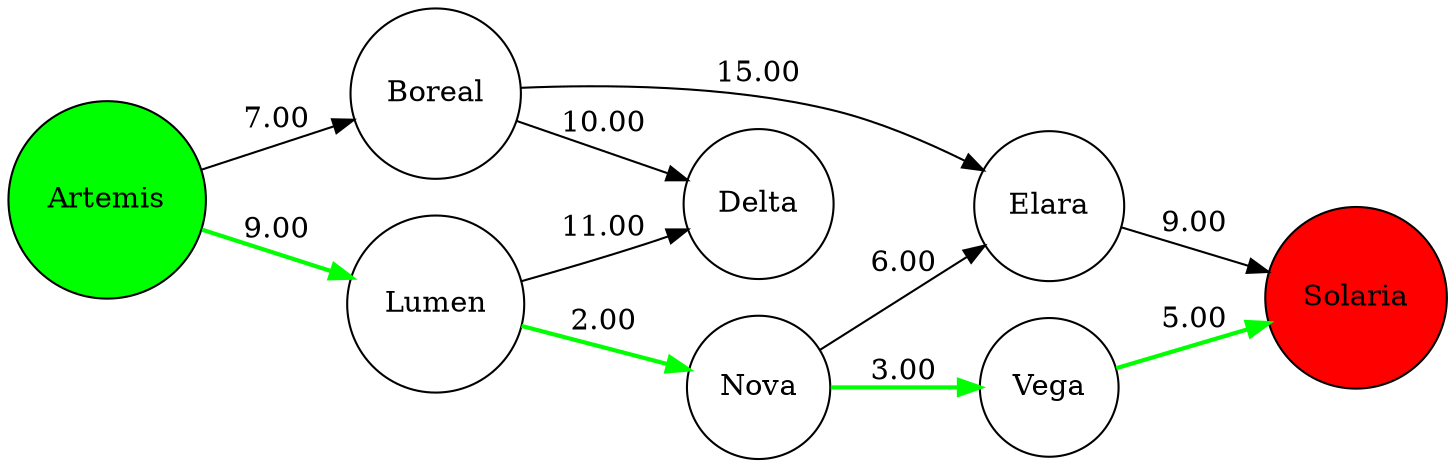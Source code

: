 digraph G {
  rankdir=LR;
  node [shape=circle];
  "Artemis" [style=filled, fillcolor=green];
  "Solaria" [style=filled, fillcolor=red];
  "Nova" -> "Elara" [label="6.00", style=solid, color=black];
  "Nova" -> "Vega" [label="3.00", style=bold, color=green];
  "Vega" -> "Solaria" [label="5.00", style=bold, color=green];
  "Elara" -> "Solaria" [label="9.00", style=solid, color=black];
  "Artemis" -> "Boreal" [label="7.00", style=solid, color=black];
  "Artemis" -> "Lumen" [label="9.00", style=bold, color=green];
  "Boreal" -> "Delta" [label="10.00", style=solid, color=black];
  "Boreal" -> "Elara" [label="15.00", style=solid, color=black];
  "Lumen" -> "Delta" [label="11.00", style=solid, color=black];
  "Lumen" -> "Nova" [label="2.00", style=bold, color=green];
}

